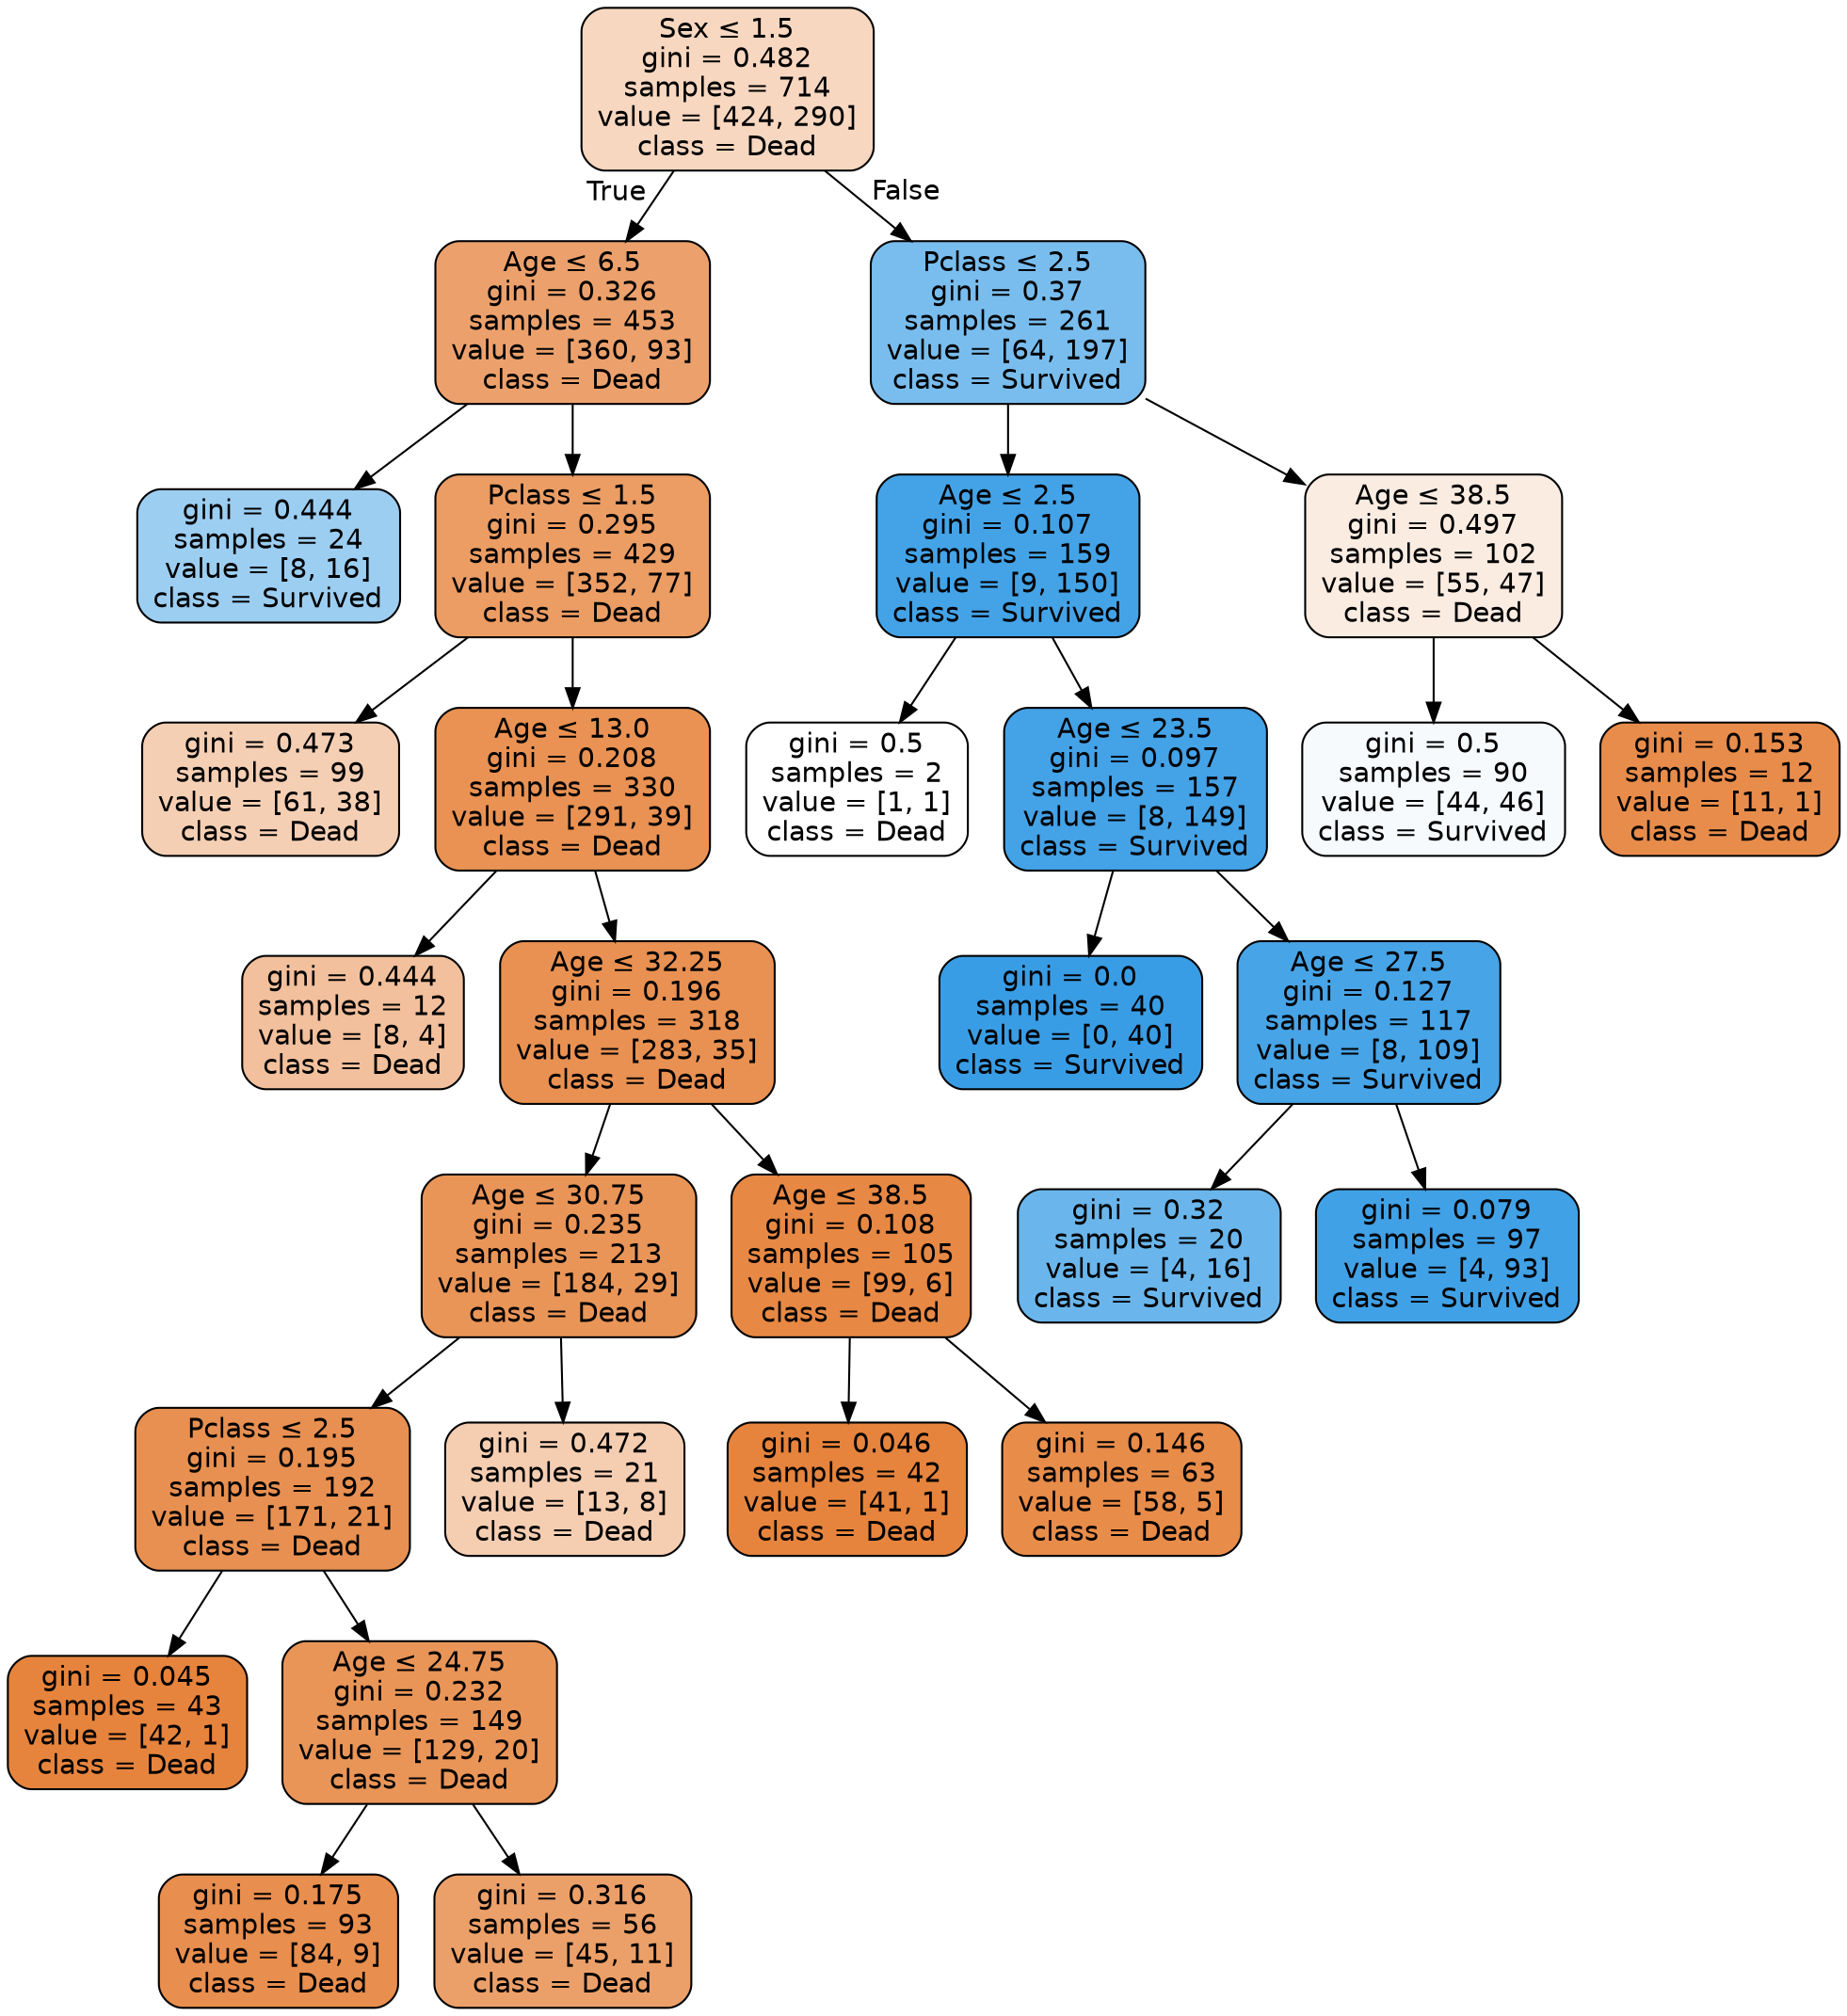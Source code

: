 digraph Tree {
node [shape=box, style="filled, rounded", color="black", fontname=helvetica] ;
edge [fontname=helvetica] ;
0 [label=<Sex &le; 1.5<br/>gini = 0.482<br/>samples = 714<br/>value = [424, 290]<br/>class = Dead>, fillcolor="#e5813951"] ;
1 [label=<Age &le; 6.5<br/>gini = 0.326<br/>samples = 453<br/>value = [360, 93]<br/>class = Dead>, fillcolor="#e58139bd"] ;
0 -> 1 [labeldistance=2.5, labelangle=45, headlabel="True"] ;
5 [label=<gini = 0.444<br/>samples = 24<br/>value = [8, 16]<br/>class = Survived>, fillcolor="#399de57f"] ;
1 -> 5 ;
6 [label=<Pclass &le; 1.5<br/>gini = 0.295<br/>samples = 429<br/>value = [352, 77]<br/>class = Dead>, fillcolor="#e58139c7"] ;
1 -> 6 ;
7 [label=<gini = 0.473<br/>samples = 99<br/>value = [61, 38]<br/>class = Dead>, fillcolor="#e5813960"] ;
6 -> 7 ;
8 [label=<Age &le; 13.0<br/>gini = 0.208<br/>samples = 330<br/>value = [291, 39]<br/>class = Dead>, fillcolor="#e58139dd"] ;
6 -> 8 ;
11 [label=<gini = 0.444<br/>samples = 12<br/>value = [8, 4]<br/>class = Dead>, fillcolor="#e581397f"] ;
8 -> 11 ;
12 [label=<Age &le; 32.25<br/>gini = 0.196<br/>samples = 318<br/>value = [283, 35]<br/>class = Dead>, fillcolor="#e58139df"] ;
8 -> 12 ;
13 [label=<Age &le; 30.75<br/>gini = 0.235<br/>samples = 213<br/>value = [184, 29]<br/>class = Dead>, fillcolor="#e58139d7"] ;
12 -> 13 ;
15 [label=<Pclass &le; 2.5<br/>gini = 0.195<br/>samples = 192<br/>value = [171, 21]<br/>class = Dead>, fillcolor="#e58139e0"] ;
13 -> 15 ;
17 [label=<gini = 0.045<br/>samples = 43<br/>value = [42, 1]<br/>class = Dead>, fillcolor="#e58139f9"] ;
15 -> 17 ;
18 [label=<Age &le; 24.75<br/>gini = 0.232<br/>samples = 149<br/>value = [129, 20]<br/>class = Dead>, fillcolor="#e58139d7"] ;
15 -> 18 ;
21 [label=<gini = 0.175<br/>samples = 93<br/>value = [84, 9]<br/>class = Dead>, fillcolor="#e58139e4"] ;
18 -> 21 ;
22 [label=<gini = 0.316<br/>samples = 56<br/>value = [45, 11]<br/>class = Dead>, fillcolor="#e58139c1"] ;
18 -> 22 ;
16 [label=<gini = 0.472<br/>samples = 21<br/>value = [13, 8]<br/>class = Dead>, fillcolor="#e5813962"] ;
13 -> 16 ;
14 [label=<Age &le; 38.5<br/>gini = 0.108<br/>samples = 105<br/>value = [99, 6]<br/>class = Dead>, fillcolor="#e58139f0"] ;
12 -> 14 ;
27 [label=<gini = 0.046<br/>samples = 42<br/>value = [41, 1]<br/>class = Dead>, fillcolor="#e58139f9"] ;
14 -> 27 ;
28 [label=<gini = 0.146<br/>samples = 63<br/>value = [58, 5]<br/>class = Dead>, fillcolor="#e58139e9"] ;
14 -> 28 ;
2 [label=<Pclass &le; 2.5<br/>gini = 0.37<br/>samples = 261<br/>value = [64, 197]<br/>class = Survived>, fillcolor="#399de5ac"] ;
0 -> 2 [labeldistance=2.5, labelangle=-45, headlabel="False"] ;
3 [label=<Age &le; 2.5<br/>gini = 0.107<br/>samples = 159<br/>value = [9, 150]<br/>class = Survived>, fillcolor="#399de5f0"] ;
2 -> 3 ;
19 [label=<gini = 0.5<br/>samples = 2<br/>value = [1, 1]<br/>class = Dead>, fillcolor="#e5813900"] ;
3 -> 19 ;
20 [label=<Age &le; 23.5<br/>gini = 0.097<br/>samples = 157<br/>value = [8, 149]<br/>class = Survived>, fillcolor="#399de5f1"] ;
3 -> 20 ;
23 [label=<gini = 0.0<br/>samples = 40<br/>value = [0, 40]<br/>class = Survived>, fillcolor="#399de5ff"] ;
20 -> 23 ;
24 [label=<Age &le; 27.5<br/>gini = 0.127<br/>samples = 117<br/>value = [8, 109]<br/>class = Survived>, fillcolor="#399de5ec"] ;
20 -> 24 ;
25 [label=<gini = 0.32<br/>samples = 20<br/>value = [4, 16]<br/>class = Survived>, fillcolor="#399de5bf"] ;
24 -> 25 ;
26 [label=<gini = 0.079<br/>samples = 97<br/>value = [4, 93]<br/>class = Survived>, fillcolor="#399de5f4"] ;
24 -> 26 ;
4 [label=<Age &le; 38.5<br/>gini = 0.497<br/>samples = 102<br/>value = [55, 47]<br/>class = Dead>, fillcolor="#e5813925"] ;
2 -> 4 ;
9 [label=<gini = 0.5<br/>samples = 90<br/>value = [44, 46]<br/>class = Survived>, fillcolor="#399de50b"] ;
4 -> 9 ;
10 [label=<gini = 0.153<br/>samples = 12<br/>value = [11, 1]<br/>class = Dead>, fillcolor="#e58139e8"] ;
4 -> 10 ;
}